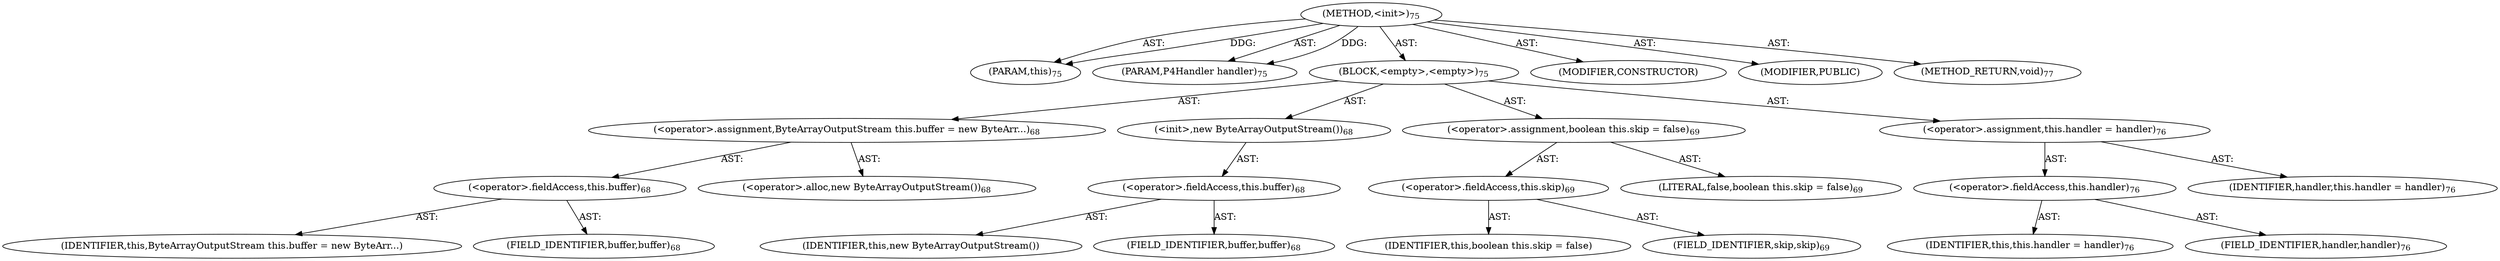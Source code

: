 digraph "&lt;init&gt;" {  
"111669149696" [label = <(METHOD,&lt;init&gt;)<SUB>75</SUB>> ]
"115964116994" [label = <(PARAM,this)<SUB>75</SUB>> ]
"115964116995" [label = <(PARAM,P4Handler handler)<SUB>75</SUB>> ]
"25769803776" [label = <(BLOCK,&lt;empty&gt;,&lt;empty&gt;)<SUB>75</SUB>> ]
"30064771072" [label = <(&lt;operator&gt;.assignment,ByteArrayOutputStream this.buffer = new ByteArr...)<SUB>68</SUB>> ]
"30064771073" [label = <(&lt;operator&gt;.fieldAccess,this.buffer)<SUB>68</SUB>> ]
"68719476739" [label = <(IDENTIFIER,this,ByteArrayOutputStream this.buffer = new ByteArr...)> ]
"55834574848" [label = <(FIELD_IDENTIFIER,buffer,buffer)<SUB>68</SUB>> ]
"30064771074" [label = <(&lt;operator&gt;.alloc,new ByteArrayOutputStream())<SUB>68</SUB>> ]
"30064771075" [label = <(&lt;init&gt;,new ByteArrayOutputStream())<SUB>68</SUB>> ]
"30064771076" [label = <(&lt;operator&gt;.fieldAccess,this.buffer)<SUB>68</SUB>> ]
"68719476740" [label = <(IDENTIFIER,this,new ByteArrayOutputStream())> ]
"55834574849" [label = <(FIELD_IDENTIFIER,buffer,buffer)<SUB>68</SUB>> ]
"30064771077" [label = <(&lt;operator&gt;.assignment,boolean this.skip = false)<SUB>69</SUB>> ]
"30064771078" [label = <(&lt;operator&gt;.fieldAccess,this.skip)<SUB>69</SUB>> ]
"68719476741" [label = <(IDENTIFIER,this,boolean this.skip = false)> ]
"55834574850" [label = <(FIELD_IDENTIFIER,skip,skip)<SUB>69</SUB>> ]
"90194313216" [label = <(LITERAL,false,boolean this.skip = false)<SUB>69</SUB>> ]
"30064771079" [label = <(&lt;operator&gt;.assignment,this.handler = handler)<SUB>76</SUB>> ]
"30064771080" [label = <(&lt;operator&gt;.fieldAccess,this.handler)<SUB>76</SUB>> ]
"68719476738" [label = <(IDENTIFIER,this,this.handler = handler)<SUB>76</SUB>> ]
"55834574851" [label = <(FIELD_IDENTIFIER,handler,handler)<SUB>76</SUB>> ]
"68719476742" [label = <(IDENTIFIER,handler,this.handler = handler)<SUB>76</SUB>> ]
"133143986179" [label = <(MODIFIER,CONSTRUCTOR)> ]
"133143986180" [label = <(MODIFIER,PUBLIC)> ]
"128849018880" [label = <(METHOD_RETURN,void)<SUB>77</SUB>> ]
  "111669149696" -> "115964116994"  [ label = "AST: "] 
  "111669149696" -> "115964116995"  [ label = "AST: "] 
  "111669149696" -> "25769803776"  [ label = "AST: "] 
  "111669149696" -> "133143986179"  [ label = "AST: "] 
  "111669149696" -> "133143986180"  [ label = "AST: "] 
  "111669149696" -> "128849018880"  [ label = "AST: "] 
  "25769803776" -> "30064771072"  [ label = "AST: "] 
  "25769803776" -> "30064771075"  [ label = "AST: "] 
  "25769803776" -> "30064771077"  [ label = "AST: "] 
  "25769803776" -> "30064771079"  [ label = "AST: "] 
  "30064771072" -> "30064771073"  [ label = "AST: "] 
  "30064771072" -> "30064771074"  [ label = "AST: "] 
  "30064771073" -> "68719476739"  [ label = "AST: "] 
  "30064771073" -> "55834574848"  [ label = "AST: "] 
  "30064771075" -> "30064771076"  [ label = "AST: "] 
  "30064771076" -> "68719476740"  [ label = "AST: "] 
  "30064771076" -> "55834574849"  [ label = "AST: "] 
  "30064771077" -> "30064771078"  [ label = "AST: "] 
  "30064771077" -> "90194313216"  [ label = "AST: "] 
  "30064771078" -> "68719476741"  [ label = "AST: "] 
  "30064771078" -> "55834574850"  [ label = "AST: "] 
  "30064771079" -> "30064771080"  [ label = "AST: "] 
  "30064771079" -> "68719476742"  [ label = "AST: "] 
  "30064771080" -> "68719476738"  [ label = "AST: "] 
  "30064771080" -> "55834574851"  [ label = "AST: "] 
  "111669149696" -> "115964116994"  [ label = "DDG: "] 
  "111669149696" -> "115964116995"  [ label = "DDG: "] 
}
